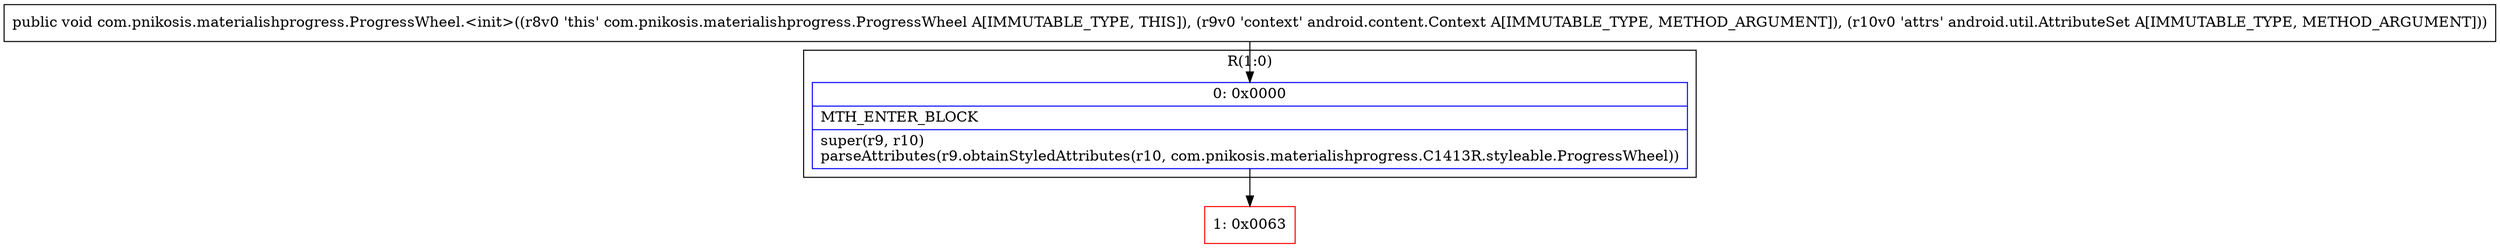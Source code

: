 digraph "CFG forcom.pnikosis.materialishprogress.ProgressWheel.\<init\>(Landroid\/content\/Context;Landroid\/util\/AttributeSet;)V" {
subgraph cluster_Region_808005748 {
label = "R(1:0)";
node [shape=record,color=blue];
Node_0 [shape=record,label="{0\:\ 0x0000|MTH_ENTER_BLOCK\l|super(r9, r10)\lparseAttributes(r9.obtainStyledAttributes(r10, com.pnikosis.materialishprogress.C1413R.styleable.ProgressWheel))\l}"];
}
Node_1 [shape=record,color=red,label="{1\:\ 0x0063}"];
MethodNode[shape=record,label="{public void com.pnikosis.materialishprogress.ProgressWheel.\<init\>((r8v0 'this' com.pnikosis.materialishprogress.ProgressWheel A[IMMUTABLE_TYPE, THIS]), (r9v0 'context' android.content.Context A[IMMUTABLE_TYPE, METHOD_ARGUMENT]), (r10v0 'attrs' android.util.AttributeSet A[IMMUTABLE_TYPE, METHOD_ARGUMENT])) }"];
MethodNode -> Node_0;
Node_0 -> Node_1;
}


